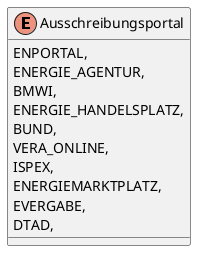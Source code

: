 @startuml
enum Ausschreibungsportal {
    ENPORTAL,
    ENERGIE_AGENTUR,
    BMWI,
    ENERGIE_HANDELSPLATZ,
    BUND,
    VERA_ONLINE,
    ISPEX,
    ENERGIEMARKTPLATZ,
    EVERGABE,
    DTAD,
}
@enduml
